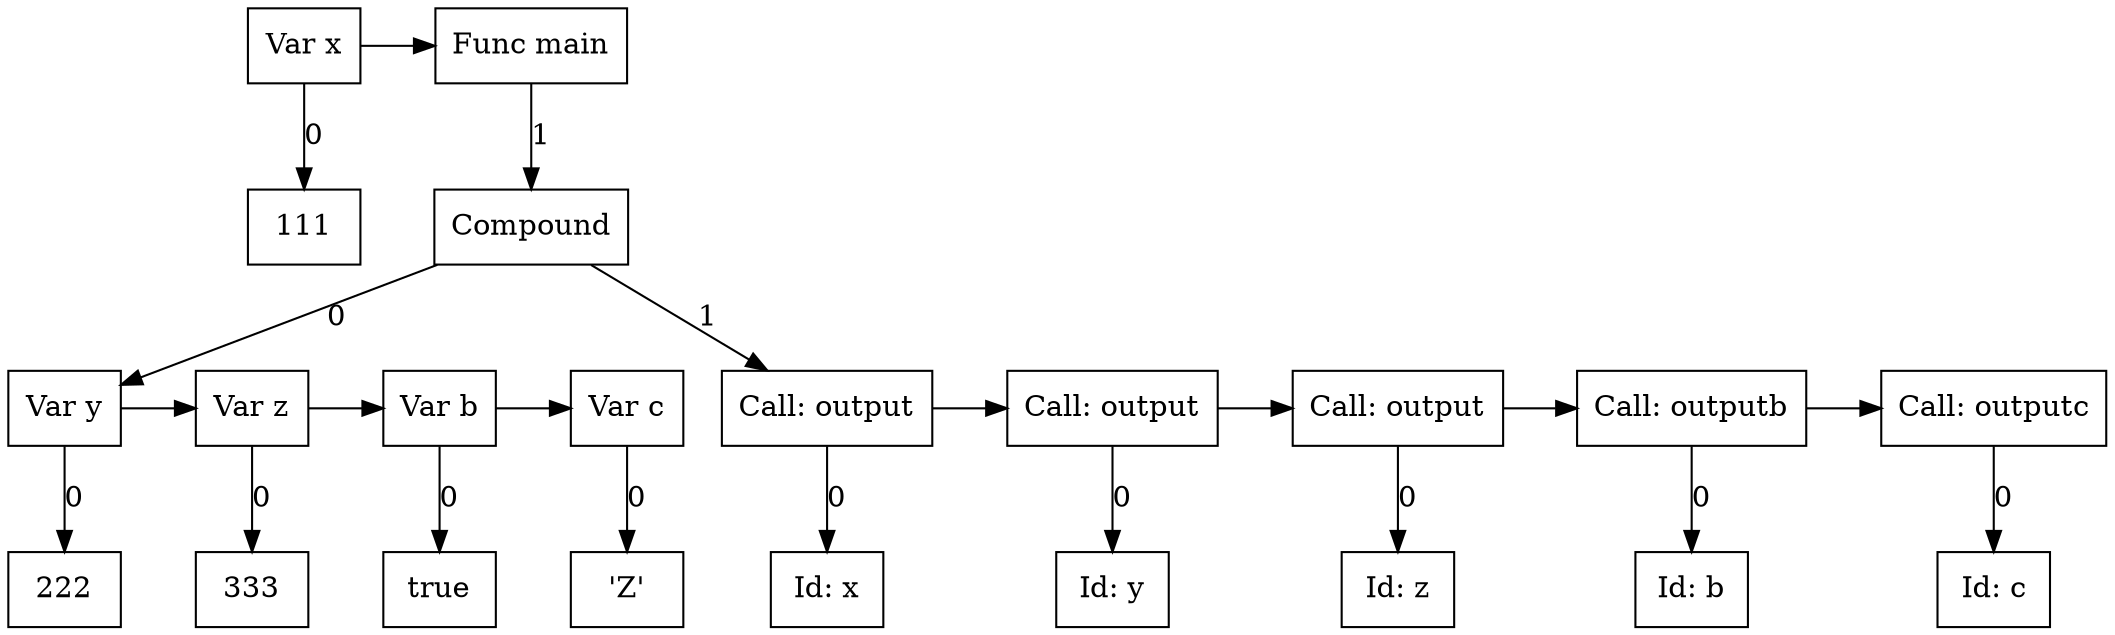 digraph G {
node0 [label="Var x"; shape=box];
subgraph childNames_0 {
rankdir="LR"; rank="same"; ordering=out
node1 [label="111"; shape=box];
}

subgraph childPtrs_0 {
rankdir="TB";
node0 -> node1 [label="0"];
}

subgraph SibNames_0 {
rankdir="LR"; rank="same";
node0 [label="Var x"; shape=box];
node21 [label="Func main"; shape=box];
}

subgraph SibPtrs_0 {
rankdir="LR";
node0 -> node21;
}

subgraph childNames_21 {
rankdir="LR"; rank="same"; ordering=out
node20 [label="Compound"; shape=box];
}

subgraph childPtrs_21 {
rankdir="TB";
node21 -> node20 [label="1"];
}

subgraph childNames_20 {
rankdir="LR"; rank="same"; ordering=out
node2 [label="Var y"; shape=box];
node11 [label="Call: output"; shape=box];
}

subgraph childPtrs_20 {
rankdir="TB";
node20 -> node2 [label="0"];
node20 -> node11 [label="1"];
}

subgraph childNames_2 {
rankdir="LR"; rank="same"; ordering=out
node3 [label="222"; shape=box];
}

subgraph childPtrs_2 {
rankdir="TB";
node2 -> node3 [label="0"];
}

subgraph SibNames_2 {
rankdir="LR"; rank="same";
node2 [label="Var y"; shape=box];
node4 [label="Var z"; shape=box];
node6 [label="Var b"; shape=box];
node8 [label="Var c"; shape=box];
}

subgraph SibPtrs_2 {
rankdir="LR";
node2 -> node4;
node4 -> node6;
node6 -> node8;
}

subgraph childNames_4 {
rankdir="LR"; rank="same"; ordering=out
node5 [label="333"; shape=box];
}

subgraph childPtrs_4 {
rankdir="TB";
node4 -> node5 [label="0"];
}

subgraph childNames_6 {
rankdir="LR"; rank="same"; ordering=out
node7 [label="true"; shape=box];
}

subgraph childPtrs_6 {
rankdir="TB";
node6 -> node7 [label="0"];
}

subgraph childNames_8 {
rankdir="LR"; rank="same"; ordering=out
node9 [label="'Z'"; shape=box];
}

subgraph childPtrs_8 {
rankdir="TB";
node8 -> node9 [label="0"];
}

subgraph childNames_11 {
rankdir="LR"; rank="same"; ordering=out
node10 [label="Id: x"; shape=box];
}

subgraph childPtrs_11 {
rankdir="TB";
node11 -> node10 [label="0"];
}

subgraph SibNames_11 {
rankdir="LR"; rank="same";
node11 [label="Call: output"; shape=box];
node13 [label="Call: output"; shape=box];
node15 [label="Call: output"; shape=box];
node17 [label="Call: outputb"; shape=box];
node19 [label="Call: outputc"; shape=box];
}

subgraph SibPtrs_11 {
rankdir="LR";
node11 -> node13;
node13 -> node15;
node15 -> node17;
node17 -> node19;
}

subgraph childNames_13 {
rankdir="LR"; rank="same"; ordering=out
node12 [label="Id: y"; shape=box];
}

subgraph childPtrs_13 {
rankdir="TB";
node13 -> node12 [label="0"];
}

subgraph childNames_15 {
rankdir="LR"; rank="same"; ordering=out
node14 [label="Id: z"; shape=box];
}

subgraph childPtrs_15 {
rankdir="TB";
node15 -> node14 [label="0"];
}

subgraph childNames_17 {
rankdir="LR"; rank="same"; ordering=out
node16 [label="Id: b"; shape=box];
}

subgraph childPtrs_17 {
rankdir="TB";
node17 -> node16 [label="0"];
}

subgraph childNames_19 {
rankdir="LR"; rank="same"; ordering=out
node18 [label="Id: c"; shape=box];
}

subgraph childPtrs_19 {
rankdir="TB";
node19 -> node18 [label="0"];
}

}
